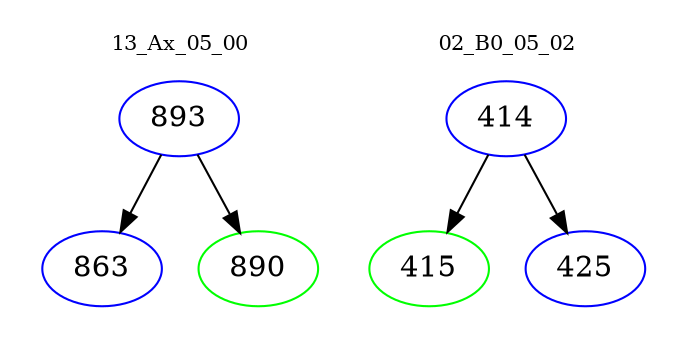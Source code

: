 digraph{
subgraph cluster_0 {
color = white
label = "13_Ax_05_00";
fontsize=10;
T0_893 [label="893", color="blue"]
T0_893 -> T0_863 [color="black"]
T0_863 [label="863", color="blue"]
T0_893 -> T0_890 [color="black"]
T0_890 [label="890", color="green"]
}
subgraph cluster_1 {
color = white
label = "02_B0_05_02";
fontsize=10;
T1_414 [label="414", color="blue"]
T1_414 -> T1_415 [color="black"]
T1_415 [label="415", color="green"]
T1_414 -> T1_425 [color="black"]
T1_425 [label="425", color="blue"]
}
}

